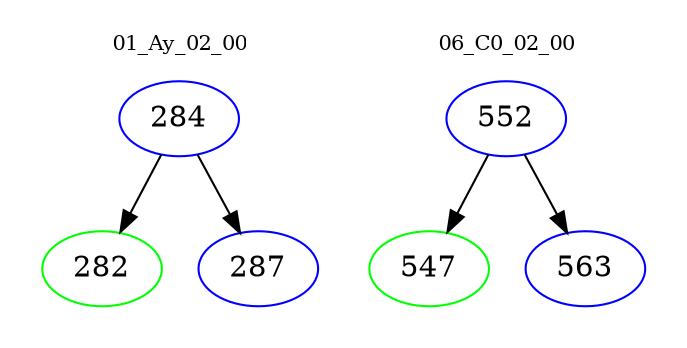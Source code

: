 digraph{
subgraph cluster_0 {
color = white
label = "01_Ay_02_00";
fontsize=10;
T0_284 [label="284", color="blue"]
T0_284 -> T0_282 [color="black"]
T0_282 [label="282", color="green"]
T0_284 -> T0_287 [color="black"]
T0_287 [label="287", color="blue"]
}
subgraph cluster_1 {
color = white
label = "06_C0_02_00";
fontsize=10;
T1_552 [label="552", color="blue"]
T1_552 -> T1_547 [color="black"]
T1_547 [label="547", color="green"]
T1_552 -> T1_563 [color="black"]
T1_563 [label="563", color="blue"]
}
}
